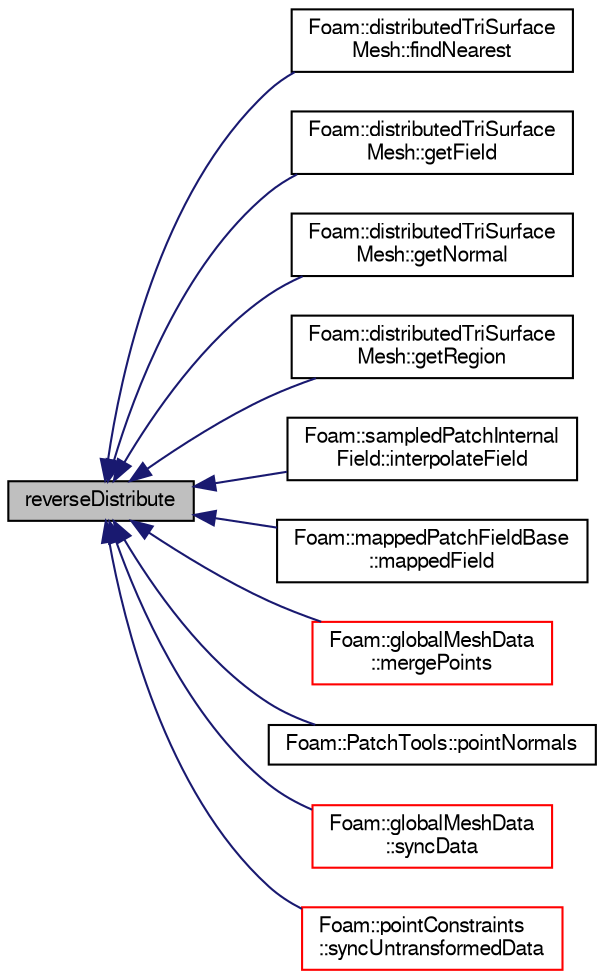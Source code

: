 digraph "reverseDistribute"
{
  bgcolor="transparent";
  edge [fontname="FreeSans",fontsize="10",labelfontname="FreeSans",labelfontsize="10"];
  node [fontname="FreeSans",fontsize="10",shape=record];
  rankdir="LR";
  Node1 [label="reverseDistribute",height=0.2,width=0.4,color="black", fillcolor="grey75", style="filled" fontcolor="black"];
  Node1 -> Node2 [dir="back",color="midnightblue",fontsize="10",style="solid",fontname="FreeSans"];
  Node2 [label="Foam::distributedTriSurface\lMesh::findNearest",height=0.2,width=0.4,color="black",URL="$a00537.html#ad64c821f48b189f0be09244ae2037fdc"];
  Node1 -> Node3 [dir="back",color="midnightblue",fontsize="10",style="solid",fontname="FreeSans"];
  Node3 [label="Foam::distributedTriSurface\lMesh::getField",height=0.2,width=0.4,color="black",URL="$a00537.html#a95e7ab4eb08b2aa21eea8803448f1c34",tooltip="WIP. From a set of hits (points and. "];
  Node1 -> Node4 [dir="back",color="midnightblue",fontsize="10",style="solid",fontname="FreeSans"];
  Node4 [label="Foam::distributedTriSurface\lMesh::getNormal",height=0.2,width=0.4,color="black",URL="$a00537.html#a502647d85c5dad76c637a7380d92a63d",tooltip="From a set of points and indices get the normal. "];
  Node1 -> Node5 [dir="back",color="midnightblue",fontsize="10",style="solid",fontname="FreeSans"];
  Node5 [label="Foam::distributedTriSurface\lMesh::getRegion",height=0.2,width=0.4,color="black",URL="$a00537.html#aa169783cb670368723f3780399953280",tooltip="From a set of points and indices get the region. "];
  Node1 -> Node6 [dir="back",color="midnightblue",fontsize="10",style="solid",fontname="FreeSans"];
  Node6 [label="Foam::sampledPatchInternal\lField::interpolateField",height=0.2,width=0.4,color="black",URL="$a02166.html#aefd86b240db58e582111d07b68287113"];
  Node1 -> Node7 [dir="back",color="midnightblue",fontsize="10",style="solid",fontname="FreeSans"];
  Node7 [label="Foam::mappedPatchFieldBase\l::mappedField",height=0.2,width=0.4,color="black",URL="$a01382.html#af85b5ce63e4be45def690103f387de9a",tooltip="Map sampleField onto *this patch. "];
  Node1 -> Node8 [dir="back",color="midnightblue",fontsize="10",style="solid",fontname="FreeSans"];
  Node8 [label="Foam::globalMeshData\l::mergePoints",height=0.2,width=0.4,color="red",URL="$a00908.html#a88daf4a4726e5a4a41e77ec8827e8fb2",tooltip="Helper for merging (collocated!) mesh point data. "];
  Node1 -> Node9 [dir="back",color="midnightblue",fontsize="10",style="solid",fontname="FreeSans"];
  Node9 [label="Foam::PatchTools::pointNormals",height=0.2,width=0.4,color="black",URL="$a01761.html#ab60186b13b96788288ecfa924a6950d2"];
  Node1 -> Node10 [dir="back",color="midnightblue",fontsize="10",style="solid",fontname="FreeSans"];
  Node10 [label="Foam::globalMeshData\l::syncData",height=0.2,width=0.4,color="red",URL="$a00908.html#a81fffc5ec4bfe50dd3ba0a3ca38ee2f1",tooltip="Helper: synchronise data with transforms. "];
  Node1 -> Node11 [dir="back",color="midnightblue",fontsize="10",style="solid",fontname="FreeSans"];
  Node11 [label="Foam::pointConstraints\l::syncUntransformedData",height=0.2,width=0.4,color="red",URL="$a01816.html#a60a2f4543c7dc5c768bd06768d7004c6",tooltip="Helper: sync data on collocated points only. "];
}
